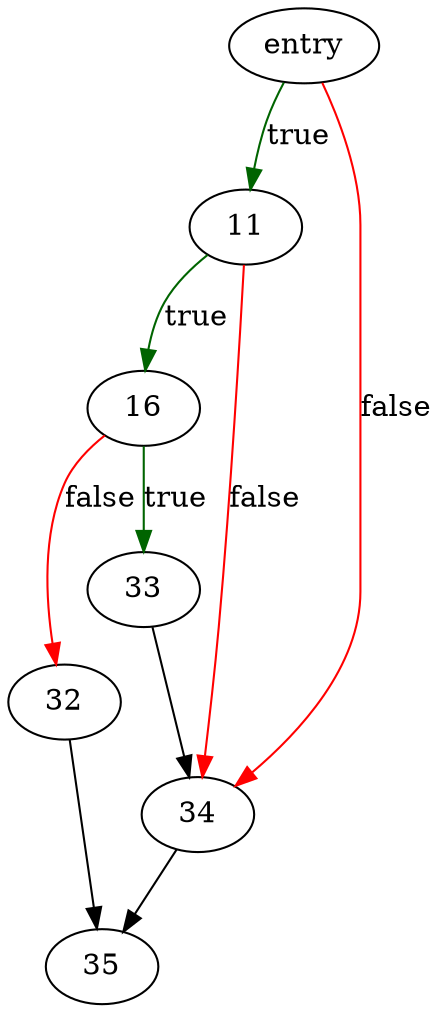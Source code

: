 digraph "sqlite3CheckCollSeq" {
	// Node definitions.
	2 [label=entry];
	11;
	16;
	32;
	33;
	34;
	35;

	// Edge definitions.
	2 -> 11 [
		color=darkgreen
		label=true
	];
	2 -> 34 [
		color=red
		label=false
	];
	11 -> 16 [
		color=darkgreen
		label=true
	];
	11 -> 34 [
		color=red
		label=false
	];
	16 -> 32 [
		color=red
		label=false
	];
	16 -> 33 [
		color=darkgreen
		label=true
	];
	32 -> 35;
	33 -> 34;
	34 -> 35;
}